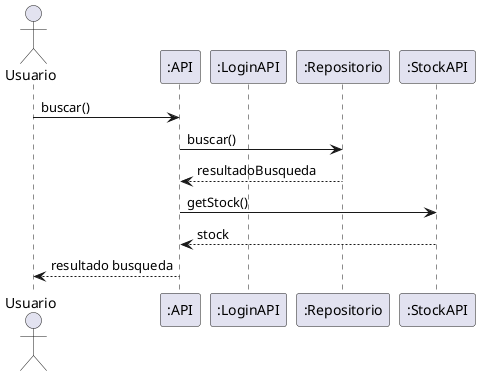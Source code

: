 @startuml

actor Usuario
participant ":API"
participant ":LoginAPI"
participant ":Repositorio"
participant ":StockAPI"
'participant ":FacturacionAPI"
'participant ":BancoAPI"

Usuario -> ":API" : buscar()
":API" -> ":Repositorio" : buscar()
":API" <-- ":Repositorio" : resultadoBusqueda
":API" -> ":StockAPI" : getStock()
":API" <-- ":StockAPI" : stock
Usuario <-- ":API" : resultado busqueda


@enduml